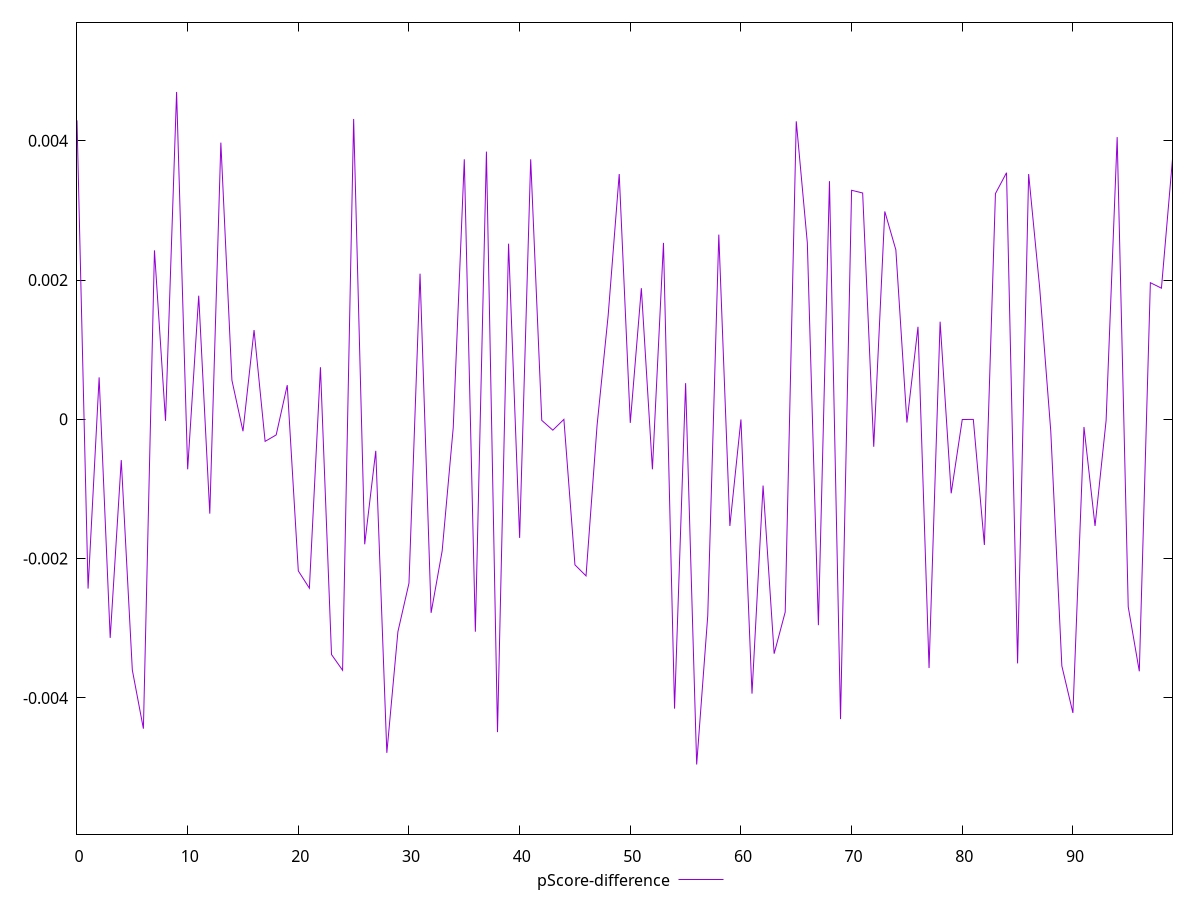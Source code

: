 reset

$pScoreDifference <<EOF
0 0.00429244767046133
1 -0.002430670247517577
2 0.0006024591351810049
3 -0.003138616018633078
4 -0.0005853998310083597
5 -0.0036002727865164785
6 -0.004441593829342727
7 0.002425493044985627
8 -0.000021843229145224186
9 0.004699903476258704
10 -0.0007179593823529729
11 0.0017748338103880101
12 -0.0013547223825576271
13 0.003972705292013545
14 0.0005600086585113573
15 -0.00017131768549105697
16 0.0012815743152573278
17 -0.0003165487970003822
18 -0.00022392989404285135
19 0.0004905485668222909
20 -0.002176274705620318
21 -0.0024245992944664785
22 0.0007481480611841729
23 -0.003377242237590866
24 -0.0036028826461077523
25 0.004312703418883956
26 -0.001794053101280224
27 -0.0004523817110413386
28 -0.004788301669226613
29 -0.0030494800668640076
30 -0.0023526489050915284
31 0.0020909267203829685
32 -0.0027784845186997753
33 -0.0018891437901835673
34 -0.0001205244174697917
35 0.0037333244120288933
36 -0.0030494800668673383
37 0.003843465332685092
38 -0.004490884687911534
39 0.0025217069004384585
40 -0.0017027232912955048
41 0.0037333244120304476
42 -0.000015320111347749688
43 -0.00015588536772814798
44 -6.619511143668433e-7
45 -0.0020898258780296386
46 -0.002248167223896702
47 -0.00008395937307770218
48 0.0014888077304382463
49 0.0035211335993085013
50 -0.00005171797835346048
51 0.0018824378673563125
52 -0.0007179593823529729
53 0.0025330086638015725
54 -0.004154000152565951
55 0.0005193419095115281
56 -0.004955608467857253
57 -0.002821984816320053
58 0.002651287924247958
59 -0.0015309438258741537
60 -0.000001676979485276675
61 -0.0039387576794789325
62 -0.0009514271313685319
63 -0.003364827027169559
64 -0.002767481376083958
65 0.004278163999279938
66 0.0025330086638015725
67 -0.002956136626475314
68 0.0034193083028917215
69 -0.0043043392441480255
70 0.0032881247401280733
71 0.0032490894442868123
72 -0.00039456849544872163
73 0.0029842645953357394
74 0.0024327806982508138
75 -0.00004672084941048649
76 0.0013283454294674701
77 -0.0035715155816311572
78 0.0014016611988948435
79 -0.001062482381002261
80 -0.0000029963825822765244
81 -0.0000015017039896036977
82 -0.0018037859129772515
83 0.003240686474416221
84 0.0035400925472785782
85 -0.0035043328662142104
86 0.0035211335993085013
87 0.0018824378673559794
88 -0.00017131768549494275
89 -0.0035407587806517427
90 -0.004215306227159377
91 -0.00011033426445239414
92 -0.0015309438258743757
93 -0.000017278981390145276
94 0.004051427171188782
95 -0.0026932641198248453
96 -0.0036175658805676844
97 0.0019613568413890947
98 0.0018824378673559794
99 0.0037358542381257243
EOF

set key outside below
set xrange [0:99]
set yrange [-0.005955608467857253:0.0056999034762587044]
set trange [-0.005955608467857253:0.0056999034762587044]
set terminal svg size 640, 500 enhanced background rgb 'white'
set output "report_00017_2021-02-10T15-08-03.406Z/estimated-input-latency/samples/pages+cached/pScore-difference/values.svg"

plot $pScoreDifference title "pScore-difference" with line

reset
